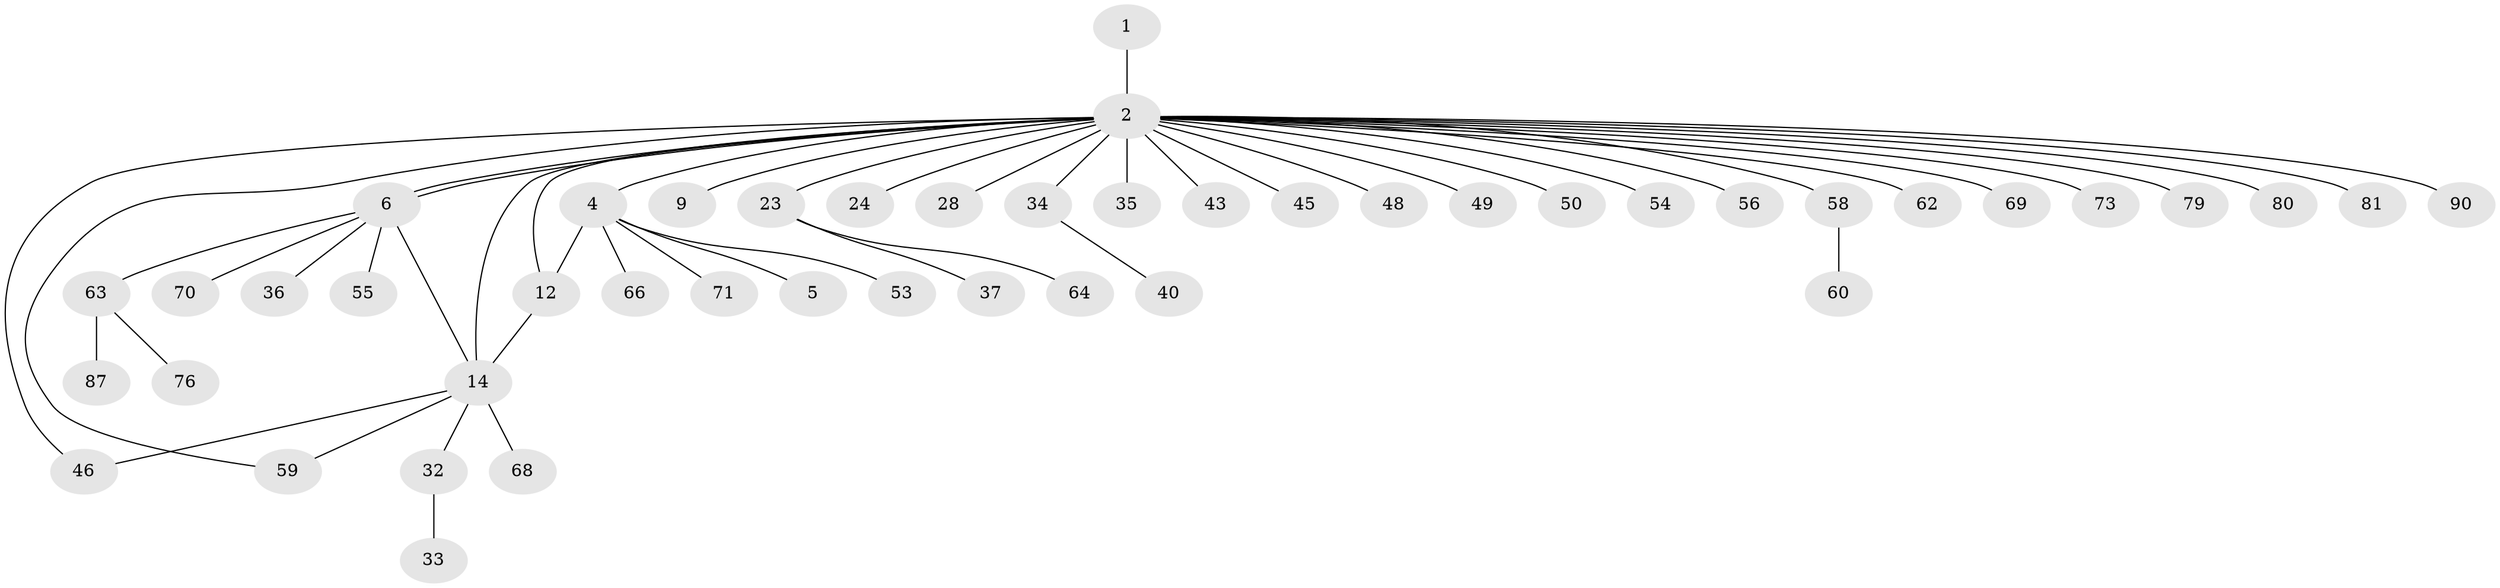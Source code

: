 // original degree distribution, {1: 0.6413043478260869, 29: 0.010869565217391304, 10: 0.010869565217391304, 8: 0.010869565217391304, 9: 0.021739130434782608, 4: 0.03260869565217391, 2: 0.18478260869565216, 3: 0.05434782608695652, 5: 0.03260869565217391}
// Generated by graph-tools (version 1.1) at 2025/14/03/09/25 04:14:26]
// undirected, 46 vertices, 51 edges
graph export_dot {
graph [start="1"]
  node [color=gray90,style=filled];
  1;
  2 [super="+41+42+10+74+3+13+21"];
  4 [super="+72+88+16+38+8"];
  5;
  6 [super="+17+52+20"];
  9;
  12 [super="+78+67"];
  14 [super="+47+31+26+30"];
  23 [super="+39+25"];
  24;
  28;
  32;
  33;
  34;
  35;
  36;
  37;
  40;
  43;
  45;
  46;
  48;
  49 [super="+51+77"];
  50;
  53;
  54;
  55;
  56;
  58;
  59;
  60;
  62;
  63;
  64 [super="+91"];
  66;
  68;
  69;
  70;
  71;
  73;
  76;
  79;
  80;
  81;
  87;
  90;
  1 -- 2;
  2 -- 6 [weight=2];
  2 -- 6;
  2 -- 12;
  2 -- 14 [weight=3];
  2 -- 24;
  2 -- 35;
  2 -- 45;
  2 -- 46;
  2 -- 48;
  2 -- 49;
  2 -- 50;
  2 -- 54;
  2 -- 56;
  2 -- 58;
  2 -- 62;
  2 -- 79;
  2 -- 80;
  2 -- 81;
  2 -- 90;
  2 -- 34;
  2 -- 4;
  2 -- 9;
  2 -- 73;
  2 -- 43;
  2 -- 23;
  2 -- 59;
  2 -- 28;
  2 -- 69;
  4 -- 5;
  4 -- 12;
  4 -- 66;
  4 -- 53;
  4 -- 71;
  6 -- 36;
  6 -- 63;
  6 -- 55;
  6 -- 14;
  6 -- 70;
  12 -- 14;
  14 -- 32;
  14 -- 68;
  14 -- 46;
  14 -- 59;
  23 -- 37;
  23 -- 64;
  32 -- 33;
  34 -- 40;
  58 -- 60;
  63 -- 76;
  63 -- 87;
}
